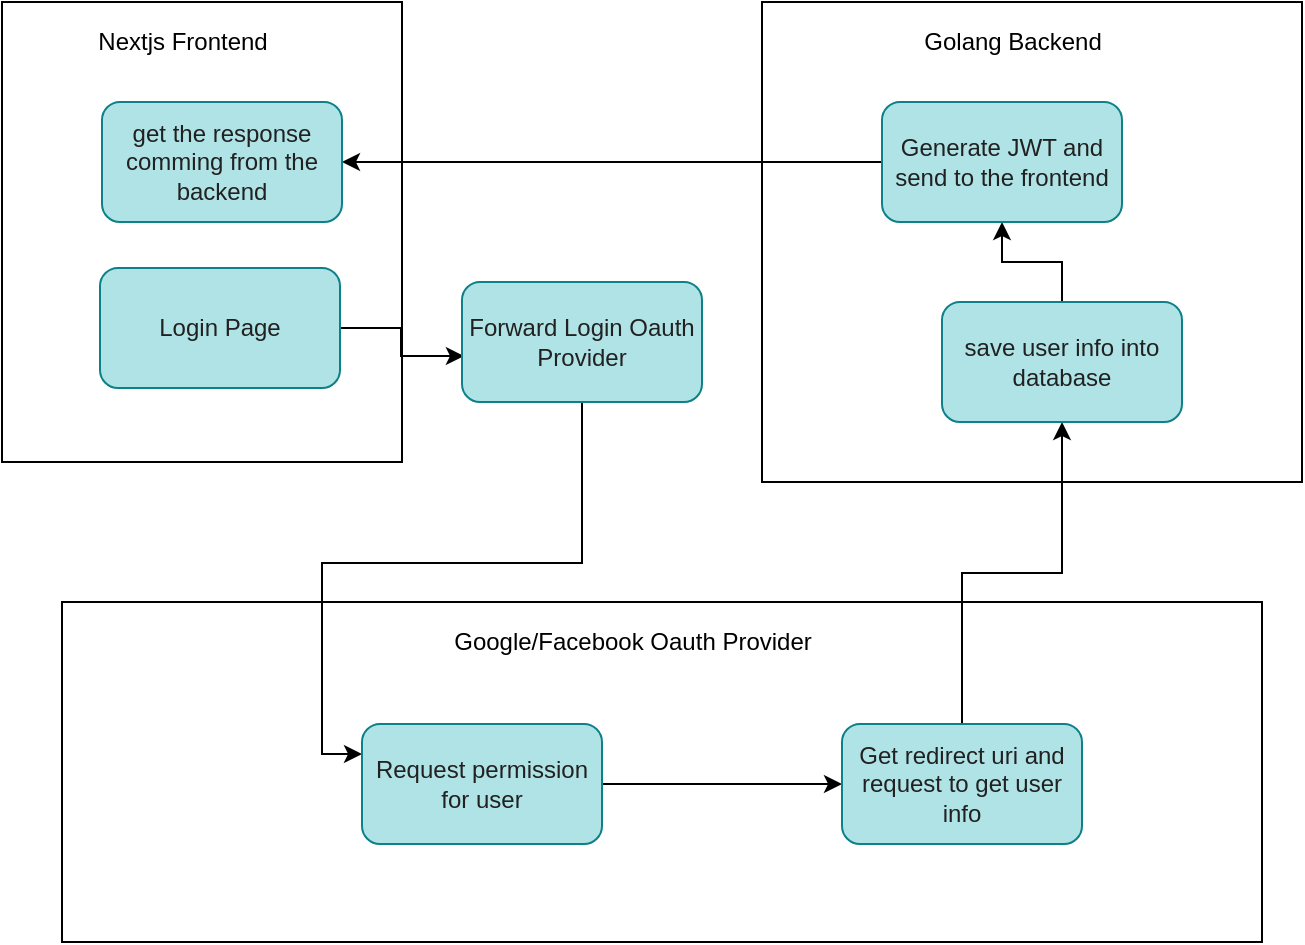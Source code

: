 <mxfile>
    <diagram id="h10H2Ljv9xxvOKa5UoEG" name="Page-1">
        <mxGraphModel dx="898" dy="410" grid="1" gridSize="10" guides="1" tooltips="1" connect="1" arrows="1" fold="1" page="1" pageScale="1" pageWidth="850" pageHeight="1100" math="0" shadow="0">
            <root>
                <mxCell id="0"/>
                <mxCell id="1" parent="0"/>
                <mxCell id="2" value="" style="rounded=0;whiteSpace=wrap;html=1;labelBorderColor=#919191;" vertex="1" parent="1">
                    <mxGeometry x="120" y="160" width="200" height="230" as="geometry"/>
                </mxCell>
                <mxCell id="3" value="Nextjs Frontend" style="text;html=1;align=center;verticalAlign=middle;resizable=0;points=[];autosize=1;strokeColor=none;" vertex="1" parent="1">
                    <mxGeometry x="160" y="170" width="100" height="20" as="geometry"/>
                </mxCell>
                <mxCell id="4" value="" style="rounded=0;whiteSpace=wrap;html=1;labelBorderColor=#919191;" vertex="1" parent="1">
                    <mxGeometry x="500" y="160" width="270" height="240" as="geometry"/>
                </mxCell>
                <mxCell id="5" value="Golang Backend" style="text;html=1;align=center;verticalAlign=middle;resizable=0;points=[];autosize=1;strokeColor=none;" vertex="1" parent="1">
                    <mxGeometry x="575" y="170" width="100" height="20" as="geometry"/>
                </mxCell>
                <mxCell id="6" value="" style="rounded=0;whiteSpace=wrap;html=1;labelBorderColor=#919191;" vertex="1" parent="1">
                    <mxGeometry x="150" y="460" width="600" height="170" as="geometry"/>
                </mxCell>
                <mxCell id="7" value="Google/Facebook Oauth Provider" style="text;html=1;align=center;verticalAlign=middle;resizable=0;points=[];autosize=1;strokeColor=none;" vertex="1" parent="1">
                    <mxGeometry x="340" y="470" width="190" height="20" as="geometry"/>
                </mxCell>
                <mxCell id="16" style="edgeStyle=orthogonalEdgeStyle;rounded=0;orthogonalLoop=1;jettySize=auto;html=1;entryX=0.008;entryY=0.617;entryDx=0;entryDy=0;entryPerimeter=0;fontColor=#212121;" edge="1" parent="1" source="8" target="9">
                    <mxGeometry relative="1" as="geometry"/>
                </mxCell>
                <mxCell id="8" value="Login Page" style="rounded=1;whiteSpace=wrap;html=1;fillColor=#b0e3e6;strokeColor=#0e8088;fontColor=#212121;" vertex="1" parent="1">
                    <mxGeometry x="169" y="293" width="120" height="60" as="geometry"/>
                </mxCell>
                <mxCell id="17" style="edgeStyle=orthogonalEdgeStyle;rounded=0;orthogonalLoop=1;jettySize=auto;html=1;entryX=0;entryY=0.25;entryDx=0;entryDy=0;fontColor=#212121;" edge="1" parent="1" source="9" target="11">
                    <mxGeometry relative="1" as="geometry"/>
                </mxCell>
                <mxCell id="9" value="Forward Login Oauth Provider" style="rounded=1;whiteSpace=wrap;html=1;fillColor=#b0e3e6;strokeColor=#0e8088;fontColor=#212121;" vertex="1" parent="1">
                    <mxGeometry x="350" y="300" width="120" height="60" as="geometry"/>
                </mxCell>
                <mxCell id="18" style="edgeStyle=orthogonalEdgeStyle;rounded=0;orthogonalLoop=1;jettySize=auto;html=1;entryX=0;entryY=0.5;entryDx=0;entryDy=0;fontColor=#212121;" edge="1" parent="1" source="11" target="12">
                    <mxGeometry relative="1" as="geometry"/>
                </mxCell>
                <mxCell id="11" value="Request permission for user&lt;span style=&quot;color: rgba(0 , 0 , 0 , 0) ; font-family: monospace ; font-size: 0px&quot;&gt;%3CmxGraphModel%3E%3Croot%3E%3CmxCell%20id%3D%220%22%2F%3E%3CmxCell%20id%3D%221%22%20parent%3D%220%22%2F%3E%3CmxCell%20id%3D%222%22%20value%3D%22Forward%20Login%20Oauth%20Provider%22%20style%3D%22rounded%3D1%3BwhiteSpace%3Dwrap%3Bhtml%3D1%3BfillColor%3D%23b0e3e6%3BstrokeColor%3D%230e8088%3BfontColor%3D%23212121%3B%22%20vertex%3D%221%22%20parent%3D%221%22%3E%3CmxGeometry%20x%3D%22425%22%20y%3D%22290%22%20width%3D%22120%22%20height%3D%2260%22%20as%3D%22geometry%22%2F%3E%3C%2FmxCell%3E%3C%2Froot%3E%3C%2FmxGraphModel%3E&lt;/span&gt;" style="rounded=1;whiteSpace=wrap;html=1;fillColor=#b0e3e6;strokeColor=#0e8088;fontColor=#212121;" vertex="1" parent="1">
                    <mxGeometry x="300" y="521" width="120" height="60" as="geometry"/>
                </mxCell>
                <mxCell id="19" style="edgeStyle=orthogonalEdgeStyle;rounded=0;orthogonalLoop=1;jettySize=auto;html=1;fontColor=#212121;" edge="1" parent="1" source="12" target="13">
                    <mxGeometry relative="1" as="geometry"/>
                </mxCell>
                <mxCell id="12" value="Get redirect uri and request to get user info" style="rounded=1;whiteSpace=wrap;html=1;fillColor=#b0e3e6;strokeColor=#0e8088;fontColor=#212121;" vertex="1" parent="1">
                    <mxGeometry x="540" y="521" width="120" height="60" as="geometry"/>
                </mxCell>
                <mxCell id="20" style="edgeStyle=orthogonalEdgeStyle;rounded=0;orthogonalLoop=1;jettySize=auto;html=1;fontColor=#212121;" edge="1" parent="1" source="13" target="14">
                    <mxGeometry relative="1" as="geometry"/>
                </mxCell>
                <mxCell id="13" value="save user info into database" style="rounded=1;whiteSpace=wrap;html=1;fillColor=#b0e3e6;strokeColor=#0e8088;fontColor=#212121;" vertex="1" parent="1">
                    <mxGeometry x="590" y="310" width="120" height="60" as="geometry"/>
                </mxCell>
                <mxCell id="21" style="edgeStyle=orthogonalEdgeStyle;rounded=0;orthogonalLoop=1;jettySize=auto;html=1;fontColor=#212121;" edge="1" parent="1" source="14" target="15">
                    <mxGeometry relative="1" as="geometry"/>
                </mxCell>
                <mxCell id="14" value="Generate JWT and send to the frontend" style="rounded=1;whiteSpace=wrap;html=1;fillColor=#b0e3e6;strokeColor=#0e8088;fontColor=#212121;" vertex="1" parent="1">
                    <mxGeometry x="560" y="210" width="120" height="60" as="geometry"/>
                </mxCell>
                <mxCell id="15" value="get the response comming from the backend" style="rounded=1;whiteSpace=wrap;html=1;fillColor=#b0e3e6;strokeColor=#0e8088;fontColor=#212121;" vertex="1" parent="1">
                    <mxGeometry x="170" y="210" width="120" height="60" as="geometry"/>
                </mxCell>
            </root>
        </mxGraphModel>
    </diagram>
</mxfile>